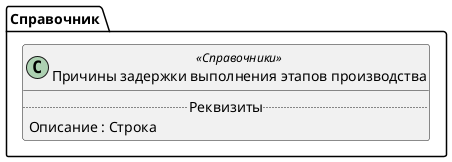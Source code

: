 ﻿@startuml ПричиныЗадержкиВыполненияЭтаповПроизводства
'!include templates.wsd
'..\include templates.wsd
class Справочник.ПричиныЗадержкиВыполненияЭтаповПроизводства as "Причины задержки выполнения этапов производства" <<Справочники>>
{
..Реквизиты..
Описание : Строка
}
@enduml
